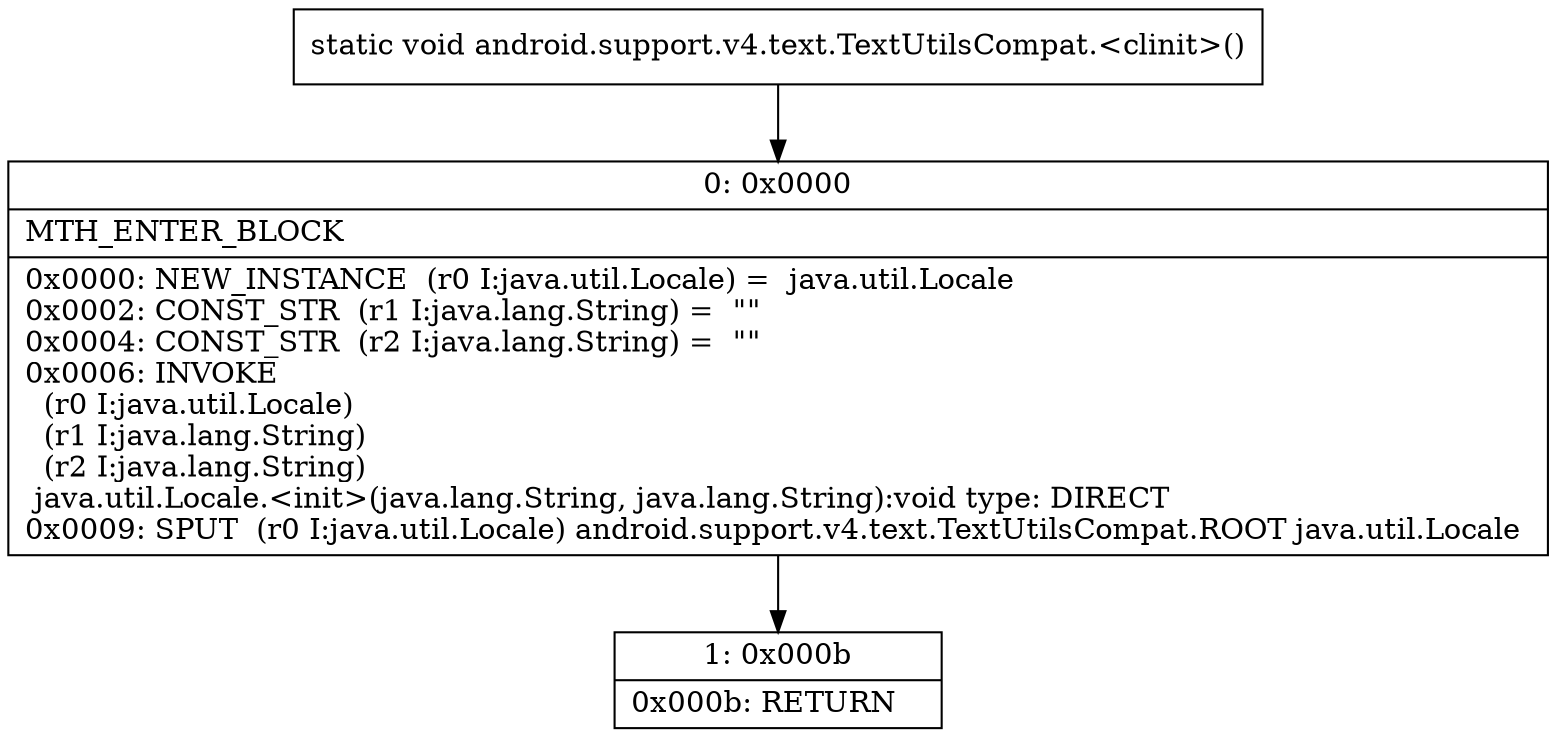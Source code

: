 digraph "CFG forandroid.support.v4.text.TextUtilsCompat.\<clinit\>()V" {
Node_0 [shape=record,label="{0\:\ 0x0000|MTH_ENTER_BLOCK\l|0x0000: NEW_INSTANCE  (r0 I:java.util.Locale) =  java.util.Locale \l0x0002: CONST_STR  (r1 I:java.lang.String) =  \"\" \l0x0004: CONST_STR  (r2 I:java.lang.String) =  \"\" \l0x0006: INVOKE  \l  (r0 I:java.util.Locale)\l  (r1 I:java.lang.String)\l  (r2 I:java.lang.String)\l java.util.Locale.\<init\>(java.lang.String, java.lang.String):void type: DIRECT \l0x0009: SPUT  (r0 I:java.util.Locale) android.support.v4.text.TextUtilsCompat.ROOT java.util.Locale \l}"];
Node_1 [shape=record,label="{1\:\ 0x000b|0x000b: RETURN   \l}"];
MethodNode[shape=record,label="{static void android.support.v4.text.TextUtilsCompat.\<clinit\>() }"];
MethodNode -> Node_0;
Node_0 -> Node_1;
}

